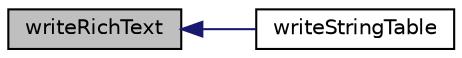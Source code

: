 digraph "writeRichText"
{
  edge [fontname="Helvetica",fontsize="10",labelfontname="Helvetica",labelfontsize="10"];
  node [fontname="Helvetica",fontsize="10",shape=record];
  rankdir="LR";
  Node8 [label="writeRichText",height=0.2,width=0.4,color="black", fillcolor="grey75", style="filled", fontcolor="black"];
  Node8 -> Node9 [dir="back",color="midnightblue",fontsize="10",style="solid",fontname="Helvetica"];
  Node9 [label="writeStringTable",height=0.2,width=0.4,color="black", fillcolor="white", style="filled",URL="$class_p_h_p_excel___writer___excel2007___string_table.html#a1f946b26d408204a3c0888843bbd734b"];
}
